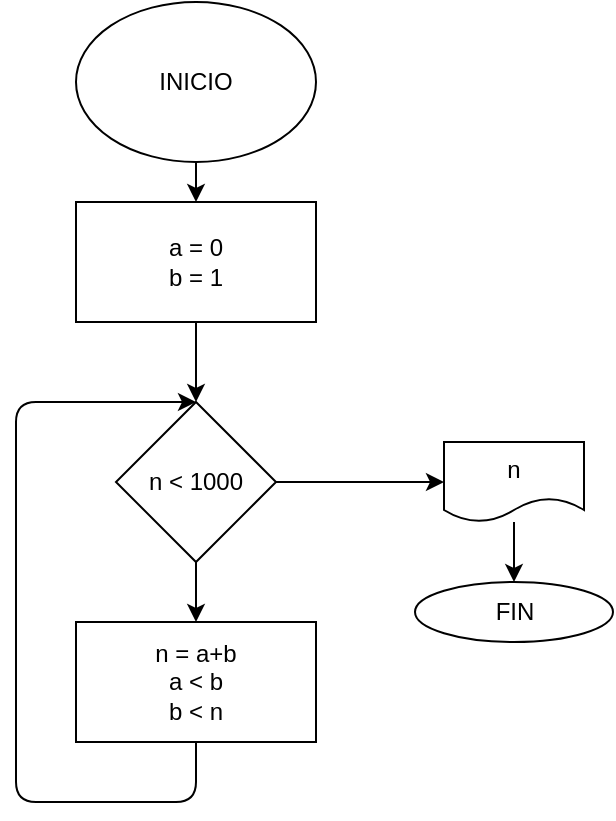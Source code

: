 <mxfile>
    <diagram id="a8mRdU3FccheTpQgk6GU" name="Página-1">
        <mxGraphModel dx="418" dy="365" grid="1" gridSize="10" guides="1" tooltips="1" connect="1" arrows="1" fold="1" page="1" pageScale="1" pageWidth="827" pageHeight="1169" math="0" shadow="0">
            <root>
                <mxCell id="0"/>
                <mxCell id="1" parent="0"/>
                <mxCell id="6" value="" style="edgeStyle=none;html=1;" edge="1" parent="1" source="2" target="5">
                    <mxGeometry relative="1" as="geometry"/>
                </mxCell>
                <mxCell id="2" value="INICIO" style="ellipse;whiteSpace=wrap;html=1;" vertex="1" parent="1">
                    <mxGeometry x="160" y="150" width="120" height="80" as="geometry"/>
                </mxCell>
                <mxCell id="8" value="" style="edgeStyle=none;html=1;" edge="1" parent="1" source="5" target="7">
                    <mxGeometry relative="1" as="geometry"/>
                </mxCell>
                <mxCell id="5" value="a = 0&lt;br&gt;b = 1" style="whiteSpace=wrap;html=1;" vertex="1" parent="1">
                    <mxGeometry x="160" y="250" width="120" height="60" as="geometry"/>
                </mxCell>
                <mxCell id="10" value="" style="edgeStyle=none;html=1;" edge="1" parent="1" source="7" target="9">
                    <mxGeometry relative="1" as="geometry"/>
                </mxCell>
                <mxCell id="14" value="" style="edgeStyle=none;html=1;" edge="1" parent="1" source="7" target="13">
                    <mxGeometry relative="1" as="geometry"/>
                </mxCell>
                <mxCell id="7" value="n &amp;lt; 1000" style="rhombus;whiteSpace=wrap;html=1;" vertex="1" parent="1">
                    <mxGeometry x="180" y="350" width="80" height="80" as="geometry"/>
                </mxCell>
                <mxCell id="9" value="n = a+b&lt;br&gt;a &amp;lt; b&lt;br&gt;b &amp;lt; n" style="whiteSpace=wrap;html=1;" vertex="1" parent="1">
                    <mxGeometry x="160" y="460" width="120" height="60" as="geometry"/>
                </mxCell>
                <mxCell id="11" value="" style="endArrow=classic;html=1;exitX=0.5;exitY=1;exitDx=0;exitDy=0;entryX=0.5;entryY=0;entryDx=0;entryDy=0;" edge="1" parent="1" source="9" target="7">
                    <mxGeometry width="50" height="50" relative="1" as="geometry">
                        <mxPoint x="190" y="480" as="sourcePoint"/>
                        <mxPoint x="240" y="430" as="targetPoint"/>
                        <Array as="points">
                            <mxPoint x="220" y="550"/>
                            <mxPoint x="130" y="550"/>
                            <mxPoint x="130" y="350"/>
                        </Array>
                    </mxGeometry>
                </mxCell>
                <mxCell id="16" value="" style="edgeStyle=none;html=1;" edge="1" parent="1" source="13" target="15">
                    <mxGeometry relative="1" as="geometry"/>
                </mxCell>
                <mxCell id="13" value="n" style="shape=document;whiteSpace=wrap;html=1;boundedLbl=1;" vertex="1" parent="1">
                    <mxGeometry x="344" y="370" width="70" height="40" as="geometry"/>
                </mxCell>
                <mxCell id="15" value="FIN" style="ellipse;whiteSpace=wrap;html=1;" vertex="1" parent="1">
                    <mxGeometry x="329.5" y="440" width="99" height="30" as="geometry"/>
                </mxCell>
            </root>
        </mxGraphModel>
    </diagram>
</mxfile>